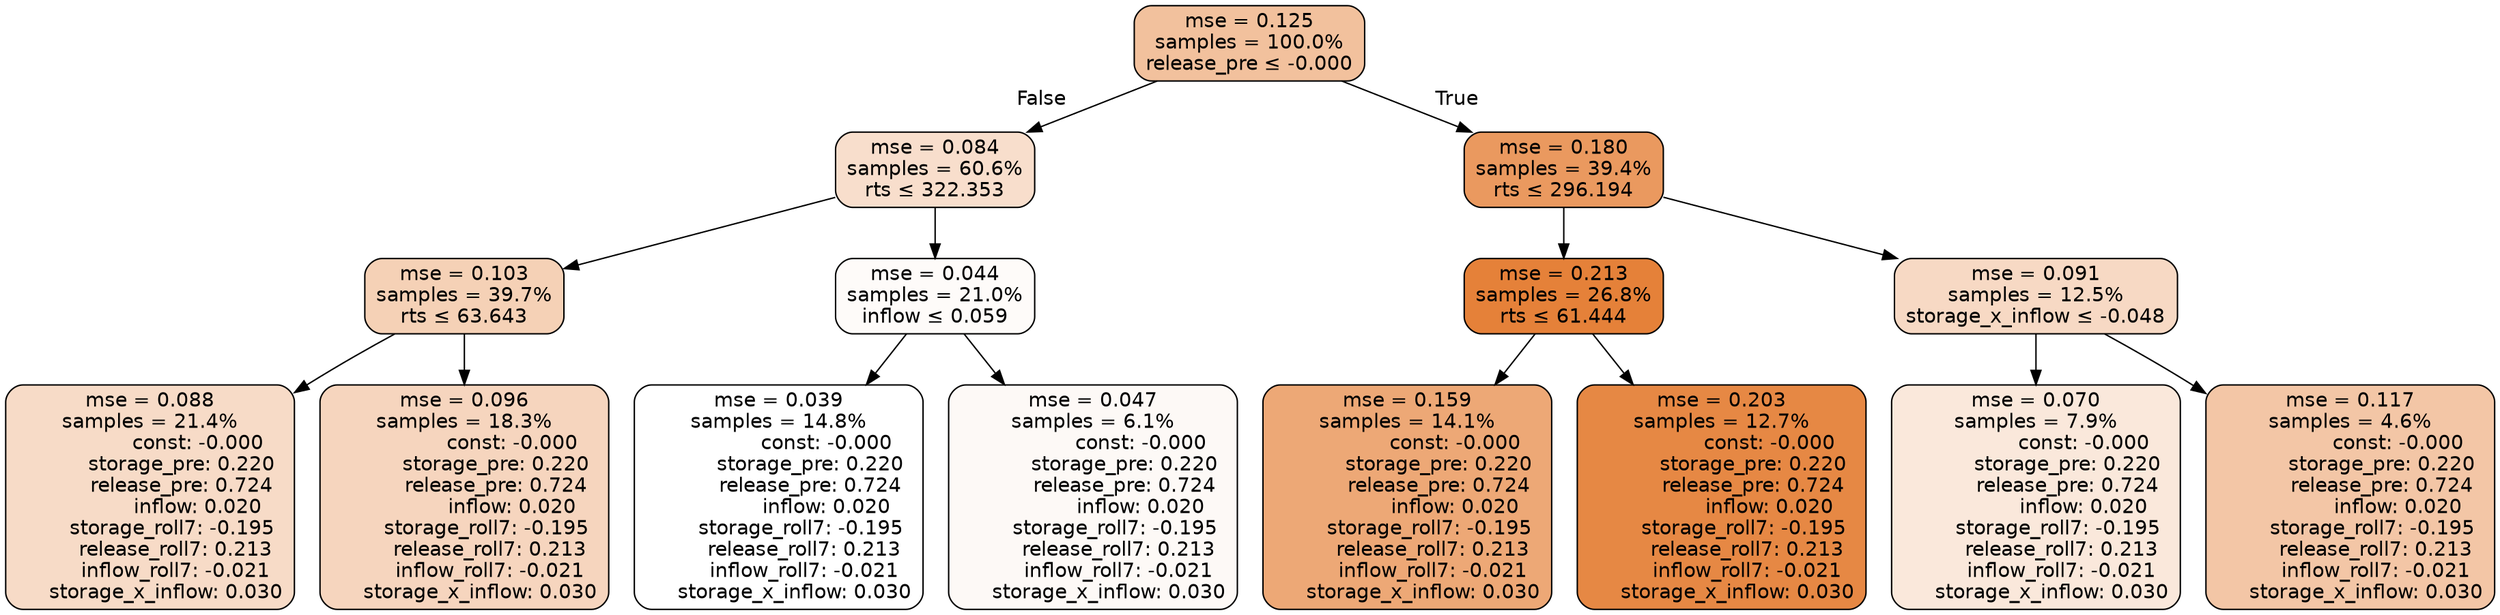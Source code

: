 digraph tree {
node [shape=rectangle, style="filled, rounded", color="black", fontname=helvetica] ;
edge [fontname=helvetica] ;
	"0" [label="mse = 0.125
samples = 100.0%
release_pre &le; -0.000", fillcolor="#f2c19d"]
	"1" [label="mse = 0.084
samples = 60.6%
rts &le; 322.353", fillcolor="#f8decc"]
	"2" [label="mse = 0.103
samples = 39.7%
rts &le; 63.643", fillcolor="#f5d1b6"]
	"3" [label="mse = 0.088
samples = 21.4%
               const: -0.000
          storage_pre: 0.220
          release_pre: 0.724
               inflow: 0.020
       storage_roll7: -0.195
        release_roll7: 0.213
        inflow_roll7: -0.021
     storage_x_inflow: 0.030", fillcolor="#f7dbc7"]
	"4" [label="mse = 0.096
samples = 18.3%
               const: -0.000
          storage_pre: 0.220
          release_pre: 0.724
               inflow: 0.020
       storage_roll7: -0.195
        release_roll7: 0.213
        inflow_roll7: -0.021
     storage_x_inflow: 0.030", fillcolor="#f6d5be"]
	"5" [label="mse = 0.044
samples = 21.0%
inflow &le; 0.059", fillcolor="#fefbf9"]
	"6" [label="mse = 0.039
samples = 14.8%
               const: -0.000
          storage_pre: 0.220
          release_pre: 0.724
               inflow: 0.020
       storage_roll7: -0.195
        release_roll7: 0.213
        inflow_roll7: -0.021
     storage_x_inflow: 0.030", fillcolor="#ffffff"]
	"7" [label="mse = 0.047
samples = 6.1%
               const: -0.000
          storage_pre: 0.220
          release_pre: 0.724
               inflow: 0.020
       storage_roll7: -0.195
        release_roll7: 0.213
        inflow_roll7: -0.021
     storage_x_inflow: 0.030", fillcolor="#fdf9f6"]
	"8" [label="mse = 0.180
samples = 39.4%
rts &le; 296.194", fillcolor="#ea995f"]
	"9" [label="mse = 0.213
samples = 26.8%
rts &le; 61.444", fillcolor="#e58139"]
	"10" [label="mse = 0.159
samples = 14.1%
               const: -0.000
          storage_pre: 0.220
          release_pre: 0.724
               inflow: 0.020
       storage_roll7: -0.195
        release_roll7: 0.213
        inflow_roll7: -0.021
     storage_x_inflow: 0.030", fillcolor="#eda876"]
	"11" [label="mse = 0.203
samples = 12.7%
               const: -0.000
          storage_pre: 0.220
          release_pre: 0.724
               inflow: 0.020
       storage_roll7: -0.195
        release_roll7: 0.213
        inflow_roll7: -0.021
     storage_x_inflow: 0.030", fillcolor="#e68844"]
	"12" [label="mse = 0.091
samples = 12.5%
storage_x_inflow &le; -0.048", fillcolor="#f7d9c4"]
	"13" [label="mse = 0.070
samples = 7.9%
               const: -0.000
          storage_pre: 0.220
          release_pre: 0.724
               inflow: 0.020
       storage_roll7: -0.195
        release_roll7: 0.213
        inflow_roll7: -0.021
     storage_x_inflow: 0.030", fillcolor="#fae8db"]
	"14" [label="mse = 0.117
samples = 4.6%
               const: -0.000
          storage_pre: 0.220
          release_pre: 0.724
               inflow: 0.020
       storage_roll7: -0.195
        release_roll7: 0.213
        inflow_roll7: -0.021
     storage_x_inflow: 0.030", fillcolor="#f3c6a6"]

	"0" -> "1" [labeldistance=2.5, labelangle=45, headlabel="False"]
	"1" -> "2"
	"2" -> "3"
	"2" -> "4"
	"1" -> "5"
	"5" -> "6"
	"5" -> "7"
	"0" -> "8" [labeldistance=2.5, labelangle=-45, headlabel="True"]
	"8" -> "9"
	"9" -> "10"
	"9" -> "11"
	"8" -> "12"
	"12" -> "13"
	"12" -> "14"
}